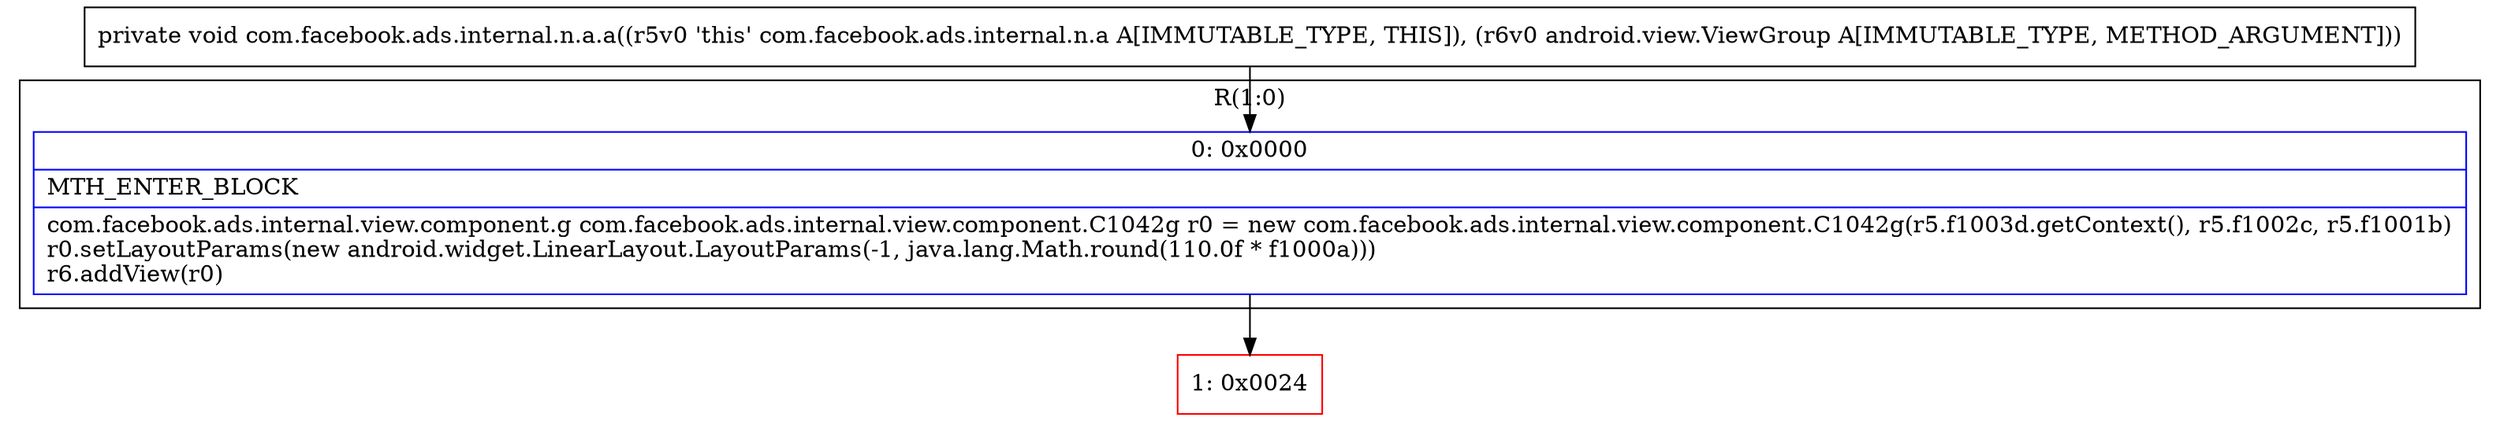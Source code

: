 digraph "CFG forcom.facebook.ads.internal.n.a.a(Landroid\/view\/ViewGroup;)V" {
subgraph cluster_Region_1038441365 {
label = "R(1:0)";
node [shape=record,color=blue];
Node_0 [shape=record,label="{0\:\ 0x0000|MTH_ENTER_BLOCK\l|com.facebook.ads.internal.view.component.g com.facebook.ads.internal.view.component.C1042g r0 = new com.facebook.ads.internal.view.component.C1042g(r5.f1003d.getContext(), r5.f1002c, r5.f1001b)\lr0.setLayoutParams(new android.widget.LinearLayout.LayoutParams(\-1, java.lang.Math.round(110.0f * f1000a)))\lr6.addView(r0)\l}"];
}
Node_1 [shape=record,color=red,label="{1\:\ 0x0024}"];
MethodNode[shape=record,label="{private void com.facebook.ads.internal.n.a.a((r5v0 'this' com.facebook.ads.internal.n.a A[IMMUTABLE_TYPE, THIS]), (r6v0 android.view.ViewGroup A[IMMUTABLE_TYPE, METHOD_ARGUMENT])) }"];
MethodNode -> Node_0;
Node_0 -> Node_1;
}


